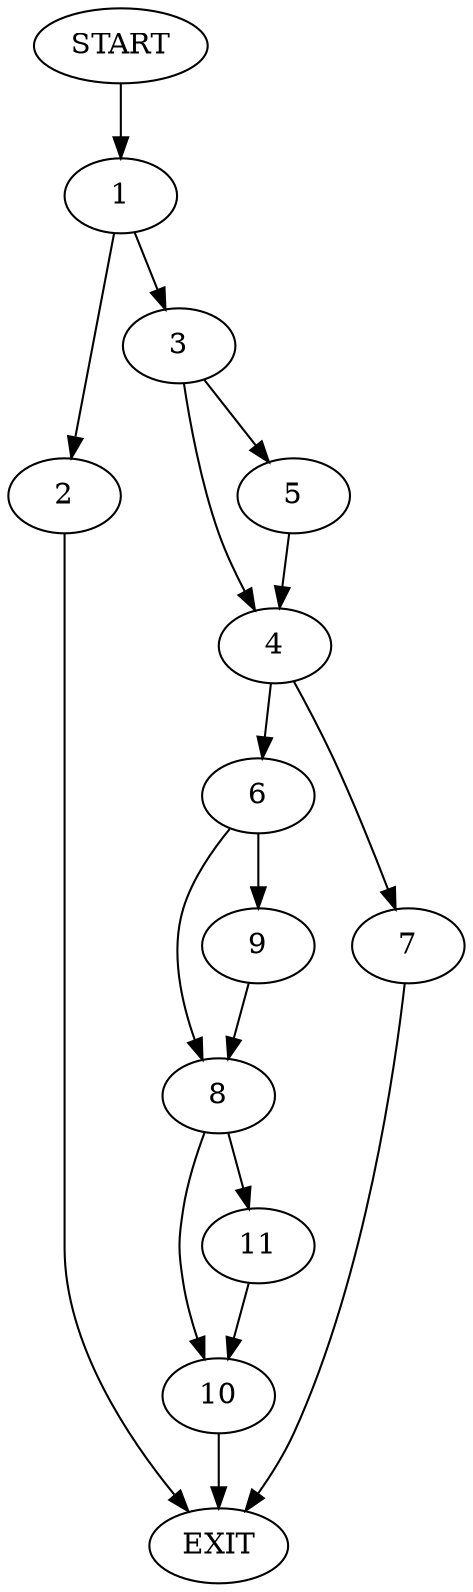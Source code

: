 digraph {
0 [label="START"]
12 [label="EXIT"]
0 -> 1
1 -> 2
1 -> 3
2 -> 12
3 -> 4
3 -> 5
4 -> 6
4 -> 7
5 -> 4
6 -> 8
6 -> 9
7 -> 12
8 -> 10
8 -> 11
9 -> 8
11 -> 10
10 -> 12
}
